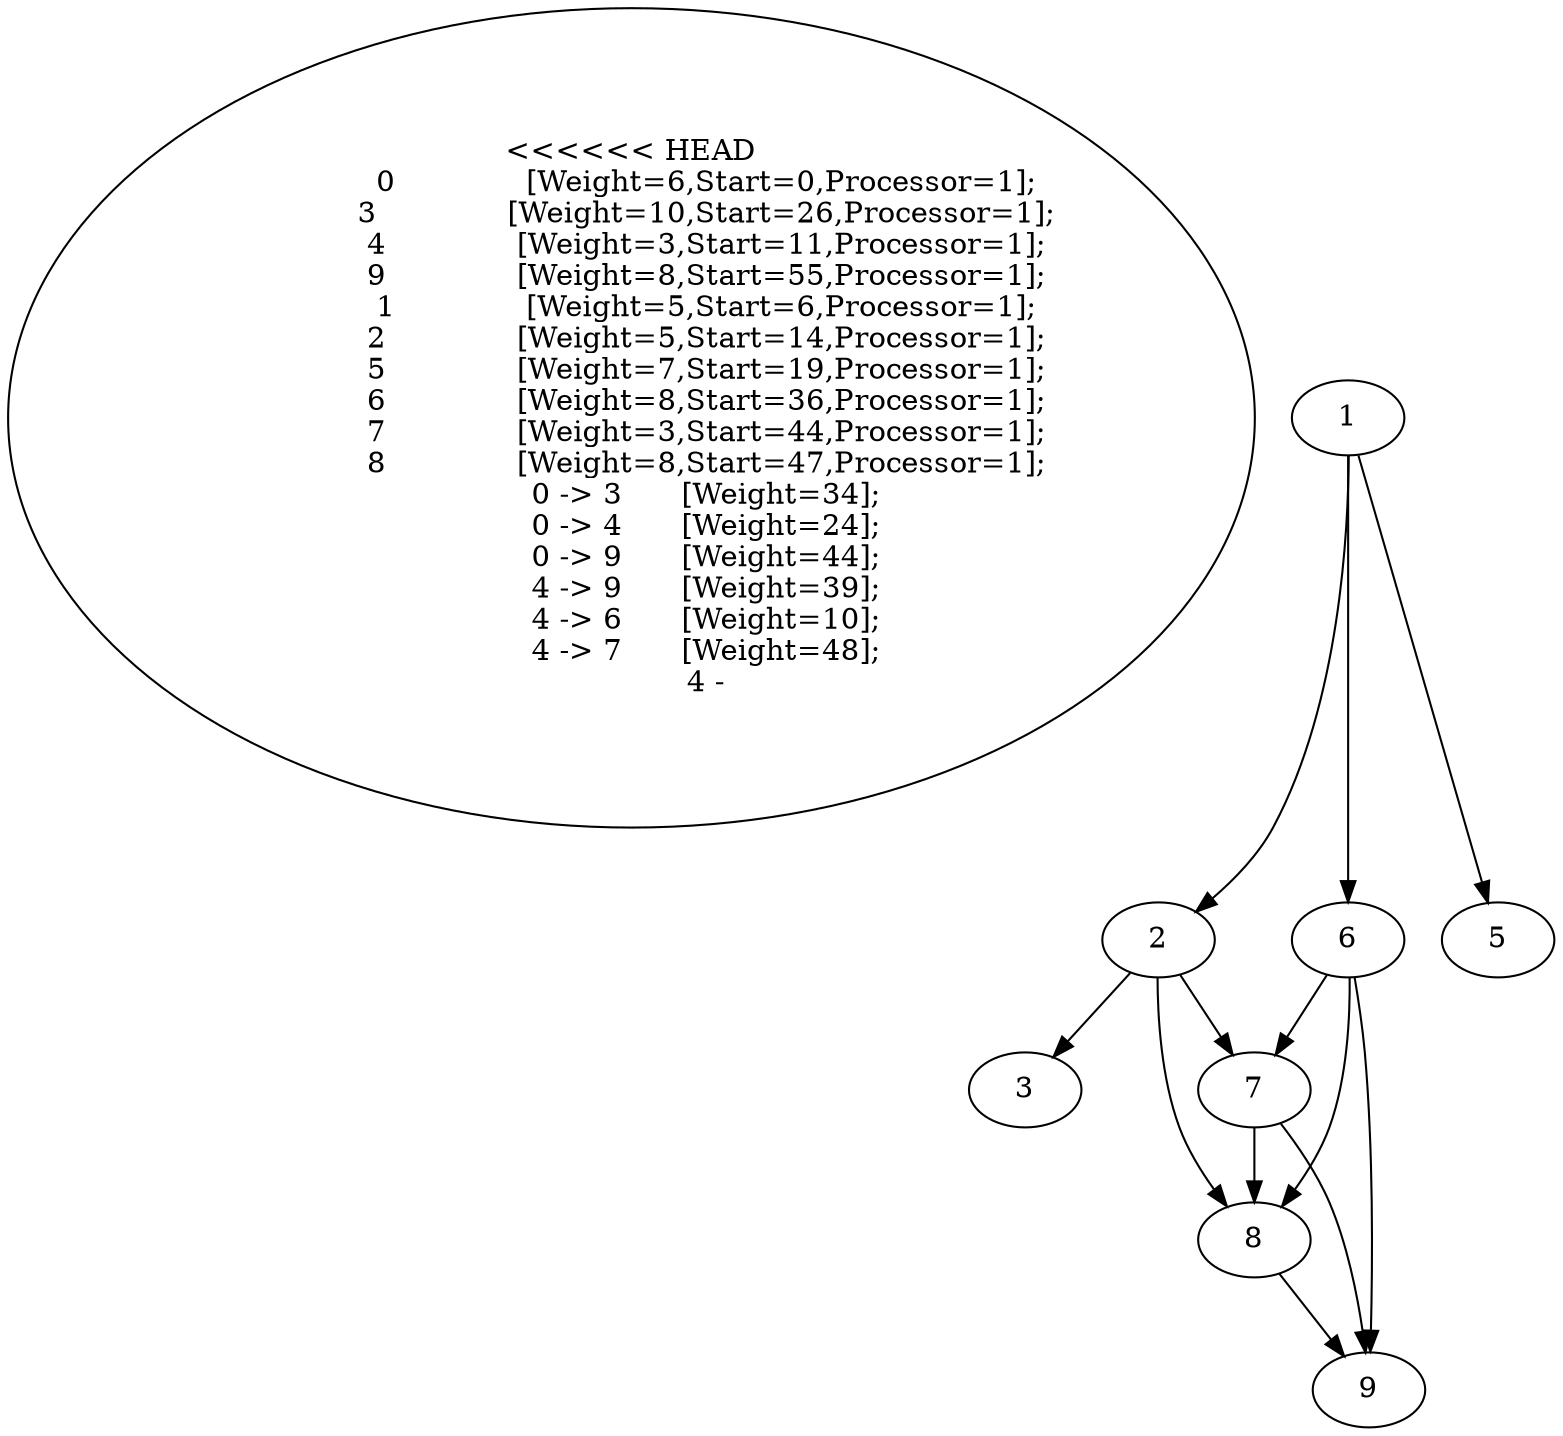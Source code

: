 digraph "outputRandom_Nodes_10_Density_1.90_CCR_10.00_WeightType_Random" {
<<<<<<< HEAD
		0		[Weight=6,Start=0,Processor=1];
		3		[Weight=10,Start=26,Processor=1];
		4		[Weight=3,Start=11,Processor=1];
		9		[Weight=8,Start=55,Processor=1];
		1		[Weight=5,Start=6,Processor=1];
		2		[Weight=5,Start=14,Processor=1];
		5		[Weight=7,Start=19,Processor=1];
		6		[Weight=8,Start=36,Processor=1];
		7		[Weight=3,Start=44,Processor=1];
		8		[Weight=8,Start=47,Processor=1];
		0 -> 3	[Weight=34];
		0 -> 4	[Weight=24];
		0 -> 9	[Weight=44];
		4 -> 9	[Weight=39];
		4 -> 6	[Weight=10];
		4 -> 7	[Weight=48];
		4 -> 8	[Weight=48];
		1 -> 2	[Weight=48];
		1 -> 5	[Weight=19];
		1 -> 6	[Weight=39];
		2 -> 3	[Weight=10];
		2 -> 7	[Weight=48];
		2 -> 8	[Weight=48];
		6 -> 9	[Weight=29];
		6 -> 7	[Weight=15];
		6 -> 8	[Weight=39];
		7 -> 9	[Weight=34];
		7 -> 8	[Weight=15];
		8 -> 9	[Weight=39];
}
